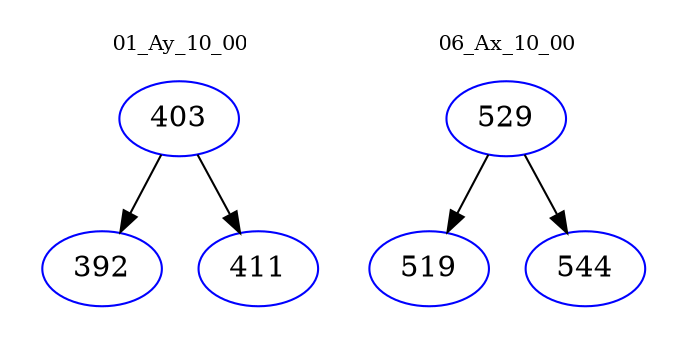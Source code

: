 digraph{
subgraph cluster_0 {
color = white
label = "01_Ay_10_00";
fontsize=10;
T0_403 [label="403", color="blue"]
T0_403 -> T0_392 [color="black"]
T0_392 [label="392", color="blue"]
T0_403 -> T0_411 [color="black"]
T0_411 [label="411", color="blue"]
}
subgraph cluster_1 {
color = white
label = "06_Ax_10_00";
fontsize=10;
T1_529 [label="529", color="blue"]
T1_529 -> T1_519 [color="black"]
T1_519 [label="519", color="blue"]
T1_529 -> T1_544 [color="black"]
T1_544 [label="544", color="blue"]
}
}

